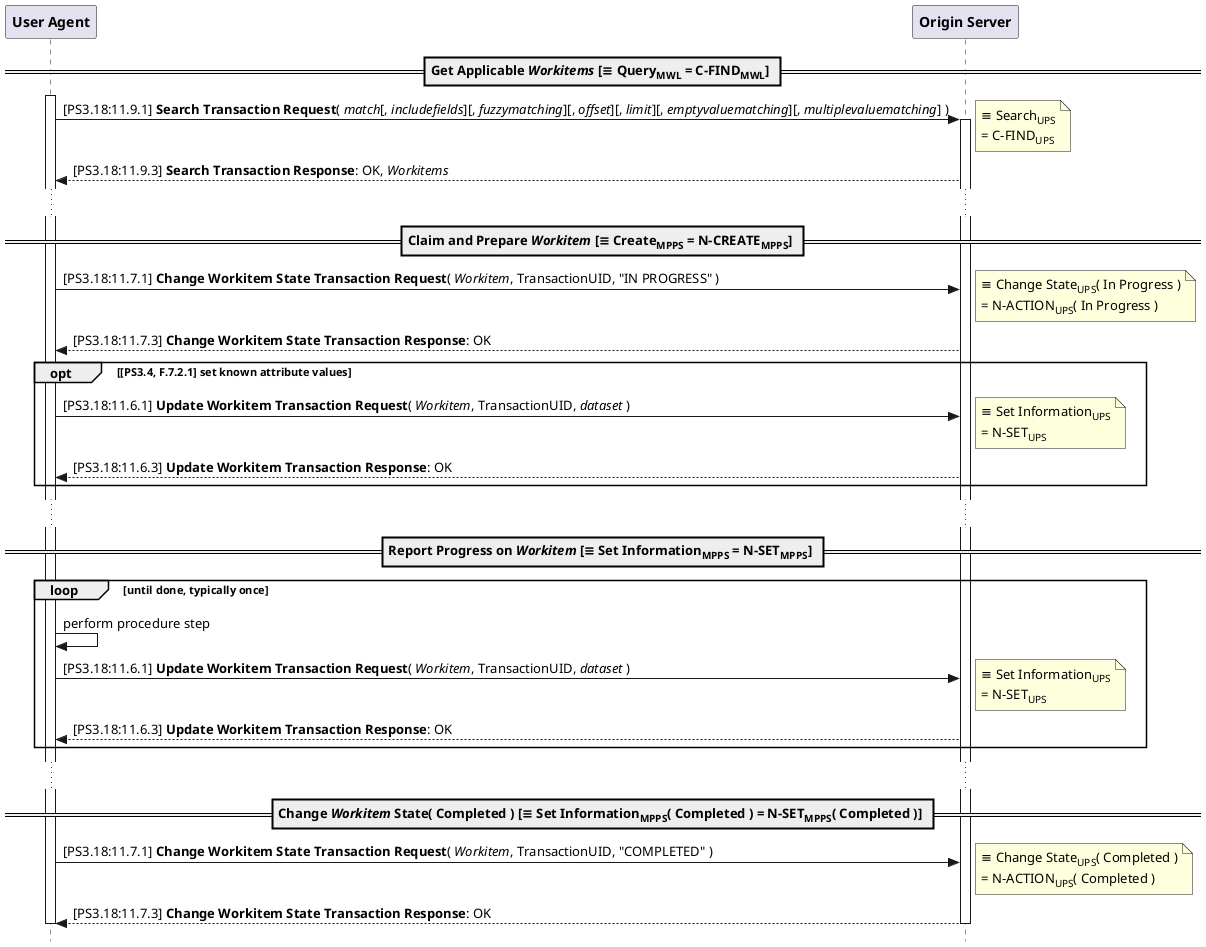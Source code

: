 @startuml Happy Flow
!pragma teoz true
skinparam style strictuml
hide footbox

participant "**User Agent**" as SCU
participant "**Origin Server**" as SCP

== Get Applicable //Workitems// [≡ Query<sub>MWL</sub> = C-FIND<sub>MWL</sub>] ==
activate SCU
SCU -> SCP: [PS3.18:11.9.1] **Search Transaction Request**( //match//[, //includefields//][, //fuzzymatching//][, //offset//][, //limit//][, //emptyvaluematching//][, //multiplevaluematching//] )
note right: ≡ Search<sub>UPS</sub>\n<U+003D> C-FIND<sub>UPS</sub>
activate SCP
SCU <-- SCP: [PS3.18:11.9.3] **Search Transaction Response**: OK, //Workitems//
' ...
' SCU -> SCU: select //Workitem//
...
== Claim and Prepare //Workitem// [≡ Create<sub>MPPS</sub> = N-CREATE<sub>MPPS</sub>] ==
SCU -> SCP: [PS3.18:11.7.1] **Change Workitem State Transaction Request**( //Workitem//, TransactionUID, "IN PROGRESS" )
note right: ≡ Change State<sub>UPS</sub>( In Progress )\n<U+003D> N-ACTION<sub>UPS</sub>( In Progress )
SCU <-- SCP: [PS3.18:11.7.3] **Change Workitem State Transaction Response**: OK
opt [PS3.4, F.7.2.1] set known attribute values
  SCU -> SCP: [PS3.18:11.6.1] **Update Workitem Transaction Request**( //Workitem//, TransactionUID, //dataset// )
  note right: ≡ Set Information<sub>UPS</sub>\n<U+003D> N-SET<sub>UPS</sub>
  SCU <-- SCP: [PS3.18:11.6.3] **Update Workitem Transaction Response**: OK  
end
...
== Report Progress on //Workitem// [≡ Set Information<sub>MPPS</sub> = N-SET<sub>MPPS</sub>] ==
loop until done, typically once
  SCU -> SCU: perform procedure step
  SCU -> SCP: [PS3.18:11.6.1] **Update Workitem Transaction Request**( //Workitem//, TransactionUID, //dataset// )
  note right: ≡ Set Information<sub>UPS</sub>\n<U+003D> N-SET<sub>UPS</sub>
  SCU <-- SCP: [PS3.18:11.6.3] **Update Workitem Transaction Response**: OK
end
...
== Change //Workitem// State( Completed ) [≡ Set Information<sub>MPPS</sub>( Completed ) = N-SET<sub>MPPS</sub>( Completed )] ==
SCU -> SCP: [PS3.18:11.7.1] **Change Workitem State Transaction Request**( //Workitem//, TransactionUID, "COMPLETED" )
note right: ≡ Change State<sub>UPS</sub>( Completed )\n<U+003D> N-ACTION<sub>UPS</sub>( Completed )
SCU <-- SCP: [PS3.18:11.7.3] **Change Workitem State Transaction Response**: OK

deactivate SCP
deactivate SCU